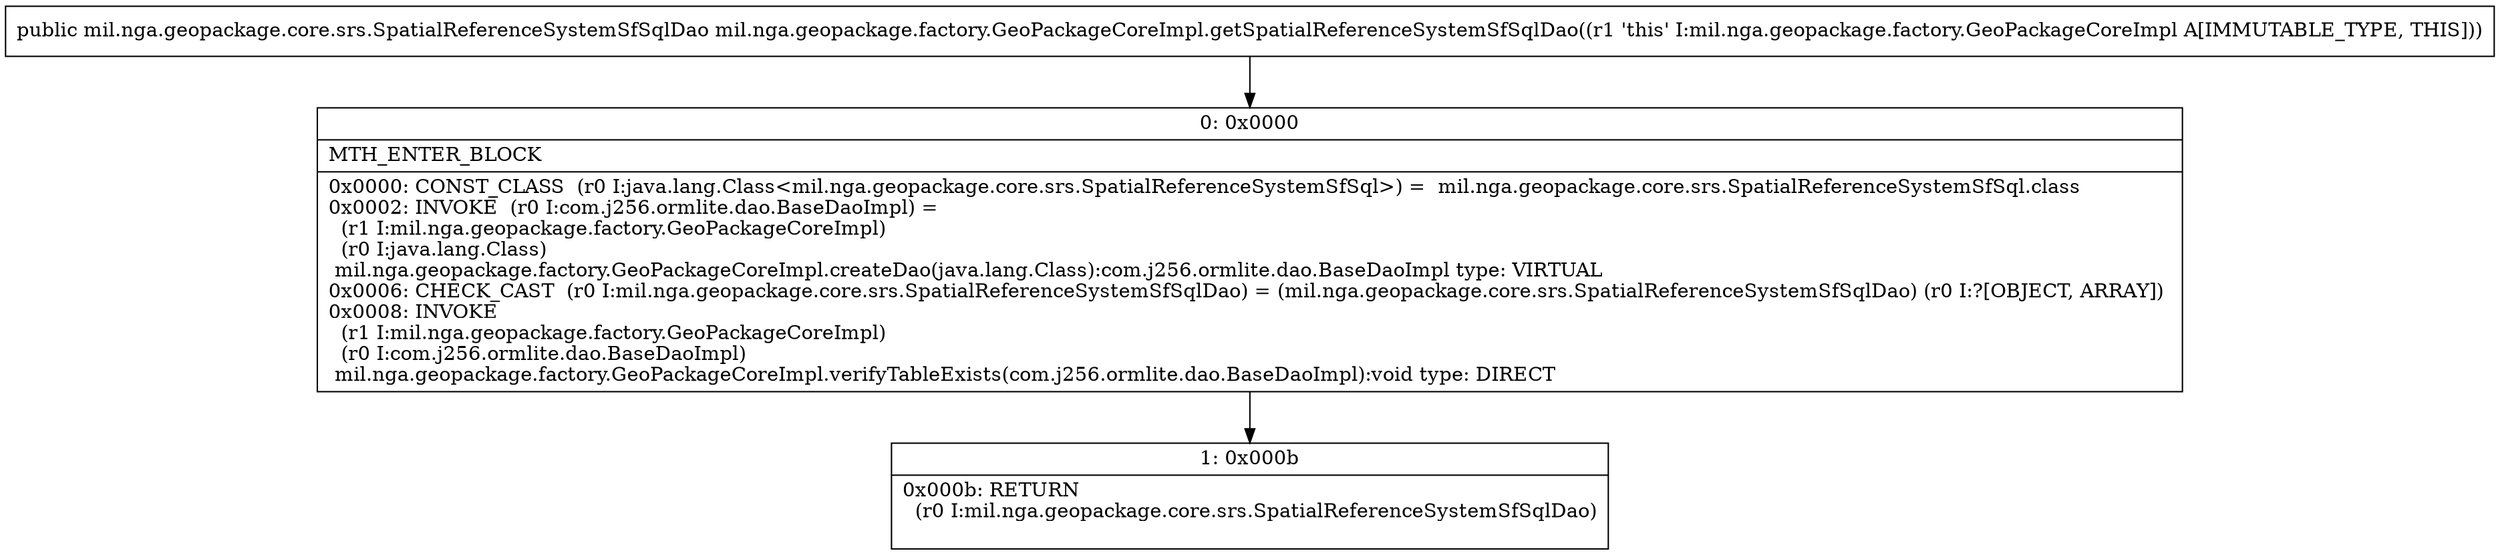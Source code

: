 digraph "CFG formil.nga.geopackage.factory.GeoPackageCoreImpl.getSpatialReferenceSystemSfSqlDao()Lmil\/nga\/geopackage\/core\/srs\/SpatialReferenceSystemSfSqlDao;" {
Node_0 [shape=record,label="{0\:\ 0x0000|MTH_ENTER_BLOCK\l|0x0000: CONST_CLASS  (r0 I:java.lang.Class\<mil.nga.geopackage.core.srs.SpatialReferenceSystemSfSql\>) =  mil.nga.geopackage.core.srs.SpatialReferenceSystemSfSql.class \l0x0002: INVOKE  (r0 I:com.j256.ormlite.dao.BaseDaoImpl) = \l  (r1 I:mil.nga.geopackage.factory.GeoPackageCoreImpl)\l  (r0 I:java.lang.Class)\l mil.nga.geopackage.factory.GeoPackageCoreImpl.createDao(java.lang.Class):com.j256.ormlite.dao.BaseDaoImpl type: VIRTUAL \l0x0006: CHECK_CAST  (r0 I:mil.nga.geopackage.core.srs.SpatialReferenceSystemSfSqlDao) = (mil.nga.geopackage.core.srs.SpatialReferenceSystemSfSqlDao) (r0 I:?[OBJECT, ARRAY]) \l0x0008: INVOKE  \l  (r1 I:mil.nga.geopackage.factory.GeoPackageCoreImpl)\l  (r0 I:com.j256.ormlite.dao.BaseDaoImpl)\l mil.nga.geopackage.factory.GeoPackageCoreImpl.verifyTableExists(com.j256.ormlite.dao.BaseDaoImpl):void type: DIRECT \l}"];
Node_1 [shape=record,label="{1\:\ 0x000b|0x000b: RETURN  \l  (r0 I:mil.nga.geopackage.core.srs.SpatialReferenceSystemSfSqlDao)\l \l}"];
MethodNode[shape=record,label="{public mil.nga.geopackage.core.srs.SpatialReferenceSystemSfSqlDao mil.nga.geopackage.factory.GeoPackageCoreImpl.getSpatialReferenceSystemSfSqlDao((r1 'this' I:mil.nga.geopackage.factory.GeoPackageCoreImpl A[IMMUTABLE_TYPE, THIS])) }"];
MethodNode -> Node_0;
Node_0 -> Node_1;
}

